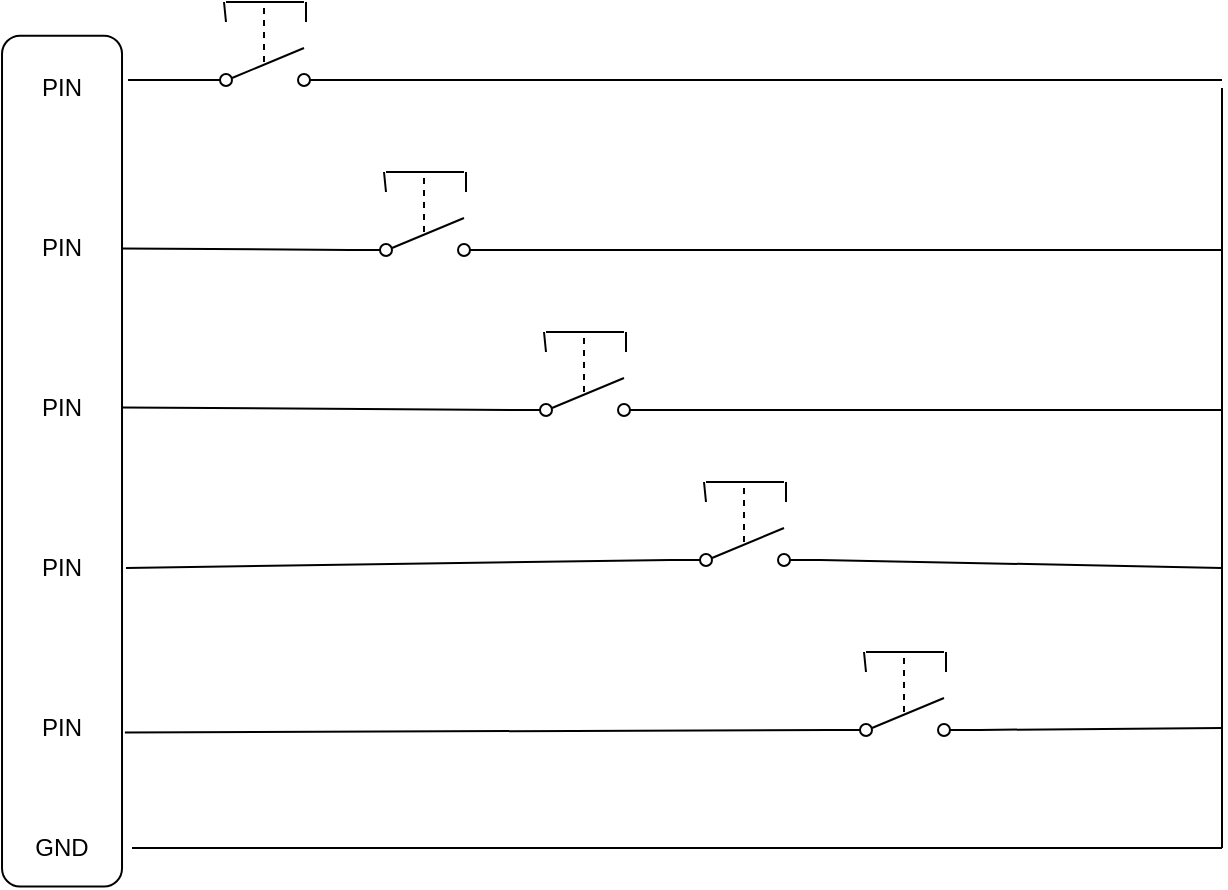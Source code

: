 <mxfile version="14.4.3" type="device"><diagram id="wah4_Vg8t9xMj0e3hr95" name="Seite-1"><mxGraphModel dx="853" dy="493" grid="1" gridSize="10" guides="1" tooltips="1" connect="1" arrows="1" fold="1" page="1" pageScale="1" pageWidth="827" pageHeight="1169" math="0" shadow="0"><root><mxCell id="0"/><mxCell id="1" parent="0"/><mxCell id="7QTODc6oBuqBNwgMVjQK-20" value="" style="rounded=1;whiteSpace=wrap;html=1;rotation=90;" parent="1" vertex="1"><mxGeometry x="-112.68" y="656.59" width="425.38" height="60" as="geometry"/></mxCell><mxCell id="7QTODc6oBuqBNwgMVjQK-10" value="PIN" style="text;html=1;strokeColor=none;fillColor=none;align=center;verticalAlign=middle;whiteSpace=wrap;rounded=0;" parent="1" vertex="1"><mxGeometry x="80" y="570" width="40" height="20" as="geometry"/></mxCell><mxCell id="7QTODc6oBuqBNwgMVjQK-12" value="PIN" style="text;html=1;strokeColor=none;fillColor=none;align=center;verticalAlign=middle;whiteSpace=wrap;rounded=0;" parent="1" vertex="1"><mxGeometry x="80" y="730" width="40" height="20" as="geometry"/></mxCell><mxCell id="7QTODc6oBuqBNwgMVjQK-13" value="GND" style="text;html=1;strokeColor=none;fillColor=none;align=center;verticalAlign=middle;whiteSpace=wrap;rounded=0;" parent="1" vertex="1"><mxGeometry x="80.01" y="870" width="40" height="20" as="geometry"/></mxCell><mxCell id="7QTODc6oBuqBNwgMVjQK-14" value="PIN" style="text;html=1;strokeColor=none;fillColor=none;align=center;verticalAlign=middle;whiteSpace=wrap;rounded=0;" parent="1" vertex="1"><mxGeometry x="80" y="810" width="40" height="20" as="geometry"/></mxCell><mxCell id="7QTODc6oBuqBNwgMVjQK-18" value="PIN" style="text;html=1;strokeColor=none;fillColor=none;align=center;verticalAlign=middle;whiteSpace=wrap;rounded=0;" parent="1" vertex="1"><mxGeometry x="80" y="650" width="40" height="20" as="geometry"/></mxCell><mxCell id="7QTODc6oBuqBNwgMVjQK-19" value="PIN" style="text;html=1;strokeColor=none;fillColor=none;align=center;verticalAlign=middle;whiteSpace=wrap;rounded=0;" parent="1" vertex="1"><mxGeometry x="80" y="490" width="40" height="20" as="geometry"/></mxCell><mxCell id="7QTODc6oBuqBNwgMVjQK-22" value="" style="endArrow=none;html=1;entryX=0;entryY=0.84;entryDx=0;entryDy=0;entryPerimeter=0;" parent="1" target="7QTODc6oBuqBNwgMVjQK-4" edge="1"><mxGeometry width="50" height="50" relative="1" as="geometry"><mxPoint x="133" y="496" as="sourcePoint"/><mxPoint x="320" y="499" as="targetPoint"/></mxGeometry></mxCell><mxCell id="7QTODc6oBuqBNwgMVjQK-27" value="" style="endArrow=none;html=1;exitX=0.25;exitY=0;exitDx=0;exitDy=0;entryX=0;entryY=0.84;entryDx=0;entryDy=0;entryPerimeter=0;" parent="1" source="7QTODc6oBuqBNwgMVjQK-20" target="7QTODc6oBuqBNwgMVjQK-133" edge="1"><mxGeometry width="50" height="50" relative="1" as="geometry"><mxPoint x="160" y="600" as="sourcePoint"/><mxPoint x="360" y="578" as="targetPoint"/></mxGeometry></mxCell><mxCell id="7QTODc6oBuqBNwgMVjQK-34" value="" style="endArrow=none;html=1;exitX=0.21;exitY=0.007;exitDx=0;exitDy=0;exitPerimeter=0;entryX=0;entryY=0.84;entryDx=0;entryDy=0;entryPerimeter=0;" parent="1" target="7QTODc6oBuqBNwgMVjQK-121" edge="1"><mxGeometry width="50" height="50" relative="1" as="geometry"><mxPoint x="129.995" y="659.718" as="sourcePoint"/><mxPoint x="1040" y="660" as="targetPoint"/></mxGeometry></mxCell><mxCell id="7QTODc6oBuqBNwgMVjQK-41" value="" style="endArrow=none;html=1;entryX=0;entryY=0.84;entryDx=0;entryDy=0;entryPerimeter=0;" parent="1" target="7QTODc6oBuqBNwgMVjQK-127" edge="1"><mxGeometry width="50" height="50" relative="1" as="geometry"><mxPoint x="132" y="740" as="sourcePoint"/><mxPoint x="1040" y="738" as="targetPoint"/></mxGeometry></mxCell><mxCell id="7QTODc6oBuqBNwgMVjQK-49" value="" style="endArrow=none;html=1;exitX=0.819;exitY=-0.024;exitDx=0;exitDy=0;exitPerimeter=0;entryX=0;entryY=0.84;entryDx=0;entryDy=0;entryPerimeter=0;" parent="1" source="7QTODc6oBuqBNwgMVjQK-20" target="7QTODc6oBuqBNwgMVjQK-139" edge="1"><mxGeometry width="50" height="50" relative="1" as="geometry"><mxPoint x="160" y="820" as="sourcePoint"/><mxPoint x="1040" y="820" as="targetPoint"/></mxGeometry></mxCell><mxCell id="7QTODc6oBuqBNwgMVjQK-106" value="" style="group;direction=east;rotation=-90;" parent="1" vertex="1" connectable="0"><mxGeometry x="180" y="440" width="42" height="75" as="geometry"/></mxCell><mxCell id="7QTODc6oBuqBNwgMVjQK-4" value="" style="pointerEvents=1;verticalLabelPosition=bottom;shadow=0;dashed=0;align=center;html=1;verticalAlign=top;shape=mxgraph.electrical.electro-mechanical.simple_switch;rotation=0;direction=east;" parent="7QTODc6oBuqBNwgMVjQK-106" vertex="1"><mxGeometry x="-16" y="40" width="75" height="19" as="geometry"/></mxCell><mxCell id="7QTODc6oBuqBNwgMVjQK-6" value="" style="endArrow=none;html=1;" parent="7QTODc6oBuqBNwgMVjQK-106" edge="1"><mxGeometry width="50" height="50" relative="1" as="geometry"><mxPoint x="41" y="17" as="sourcePoint"/><mxPoint x="2" y="17" as="targetPoint"/><Array as="points"><mxPoint x="22" y="17"/></Array></mxGeometry></mxCell><mxCell id="7QTODc6oBuqBNwgMVjQK-8" value="" style="endArrow=none;html=1;" parent="7QTODc6oBuqBNwgMVjQK-106" edge="1"><mxGeometry width="50" height="50" relative="1" as="geometry"><mxPoint x="2" y="27" as="sourcePoint"/><mxPoint x="1" y="17" as="targetPoint"/></mxGeometry></mxCell><mxCell id="7QTODc6oBuqBNwgMVjQK-23" value="" style="endArrow=none;dashed=1;html=1;" parent="7QTODc6oBuqBNwgMVjQK-106" edge="1"><mxGeometry width="50" height="50" relative="1" as="geometry"><mxPoint x="21" y="47" as="sourcePoint"/><mxPoint x="21" y="17" as="targetPoint"/></mxGeometry></mxCell><mxCell id="7QTODc6oBuqBNwgMVjQK-25" value="" style="endArrow=none;html=1;" parent="7QTODc6oBuqBNwgMVjQK-106" edge="1"><mxGeometry width="50" height="50" relative="1" as="geometry"><mxPoint x="42" y="27" as="sourcePoint"/><mxPoint x="42" y="17" as="targetPoint"/></mxGeometry></mxCell><mxCell id="7QTODc6oBuqBNwgMVjQK-107" value="" style="endArrow=none;html=1;exitX=1;exitY=0.84;exitDx=0;exitDy=0;exitPerimeter=0;" parent="1" source="7QTODc6oBuqBNwgMVjQK-4" edge="1"><mxGeometry width="50" height="50" relative="1" as="geometry"><mxPoint x="500" y="500" as="sourcePoint"/><mxPoint x="680" y="496" as="targetPoint"/></mxGeometry></mxCell><mxCell id="7QTODc6oBuqBNwgMVjQK-120" value="" style="group;direction=east;rotation=-90;" parent="1" vertex="1" connectable="0"><mxGeometry x="340" y="605" width="42" height="75" as="geometry"/></mxCell><mxCell id="7QTODc6oBuqBNwgMVjQK-121" value="" style="pointerEvents=1;verticalLabelPosition=bottom;shadow=0;dashed=0;align=center;html=1;verticalAlign=top;shape=mxgraph.electrical.electro-mechanical.simple_switch;rotation=0;direction=east;" parent="7QTODc6oBuqBNwgMVjQK-120" vertex="1"><mxGeometry x="-16" y="40" width="75" height="19" as="geometry"/></mxCell><mxCell id="7QTODc6oBuqBNwgMVjQK-122" value="" style="endArrow=none;html=1;" parent="7QTODc6oBuqBNwgMVjQK-120" edge="1"><mxGeometry width="50" height="50" relative="1" as="geometry"><mxPoint x="41" y="17" as="sourcePoint"/><mxPoint x="2" y="17" as="targetPoint"/><Array as="points"><mxPoint x="22" y="17"/></Array></mxGeometry></mxCell><mxCell id="7QTODc6oBuqBNwgMVjQK-123" value="" style="endArrow=none;html=1;" parent="7QTODc6oBuqBNwgMVjQK-120" edge="1"><mxGeometry width="50" height="50" relative="1" as="geometry"><mxPoint x="2" y="27" as="sourcePoint"/><mxPoint x="1" y="17" as="targetPoint"/></mxGeometry></mxCell><mxCell id="7QTODc6oBuqBNwgMVjQK-124" value="" style="endArrow=none;dashed=1;html=1;" parent="7QTODc6oBuqBNwgMVjQK-120" edge="1"><mxGeometry width="50" height="50" relative="1" as="geometry"><mxPoint x="21" y="47" as="sourcePoint"/><mxPoint x="21" y="17" as="targetPoint"/></mxGeometry></mxCell><mxCell id="7QTODc6oBuqBNwgMVjQK-125" value="" style="endArrow=none;html=1;" parent="7QTODc6oBuqBNwgMVjQK-120" edge="1"><mxGeometry width="50" height="50" relative="1" as="geometry"><mxPoint x="42" y="27" as="sourcePoint"/><mxPoint x="42" y="17" as="targetPoint"/></mxGeometry></mxCell><mxCell id="7QTODc6oBuqBNwgMVjQK-126" value="" style="group;direction=east;rotation=-90;" parent="1" vertex="1" connectable="0"><mxGeometry x="420" y="680" width="42" height="75" as="geometry"/></mxCell><mxCell id="7QTODc6oBuqBNwgMVjQK-127" value="" style="pointerEvents=1;verticalLabelPosition=bottom;shadow=0;dashed=0;align=center;html=1;verticalAlign=top;shape=mxgraph.electrical.electro-mechanical.simple_switch;rotation=0;direction=east;" parent="7QTODc6oBuqBNwgMVjQK-126" vertex="1"><mxGeometry x="-16" y="40" width="75" height="19" as="geometry"/></mxCell><mxCell id="7QTODc6oBuqBNwgMVjQK-128" value="" style="endArrow=none;html=1;" parent="7QTODc6oBuqBNwgMVjQK-126" edge="1"><mxGeometry width="50" height="50" relative="1" as="geometry"><mxPoint x="41" y="17" as="sourcePoint"/><mxPoint x="2" y="17" as="targetPoint"/><Array as="points"><mxPoint x="22" y="17"/></Array></mxGeometry></mxCell><mxCell id="7QTODc6oBuqBNwgMVjQK-129" value="" style="endArrow=none;html=1;" parent="7QTODc6oBuqBNwgMVjQK-126" edge="1"><mxGeometry width="50" height="50" relative="1" as="geometry"><mxPoint x="2" y="27" as="sourcePoint"/><mxPoint x="1" y="17" as="targetPoint"/></mxGeometry></mxCell><mxCell id="7QTODc6oBuqBNwgMVjQK-130" value="" style="endArrow=none;dashed=1;html=1;" parent="7QTODc6oBuqBNwgMVjQK-126" edge="1"><mxGeometry width="50" height="50" relative="1" as="geometry"><mxPoint x="21" y="47" as="sourcePoint"/><mxPoint x="21" y="17" as="targetPoint"/></mxGeometry></mxCell><mxCell id="7QTODc6oBuqBNwgMVjQK-131" value="" style="endArrow=none;html=1;" parent="7QTODc6oBuqBNwgMVjQK-126" edge="1"><mxGeometry width="50" height="50" relative="1" as="geometry"><mxPoint x="42" y="27" as="sourcePoint"/><mxPoint x="42" y="17" as="targetPoint"/></mxGeometry></mxCell><mxCell id="7QTODc6oBuqBNwgMVjQK-132" value="" style="group;direction=east;rotation=-90;" parent="1" vertex="1" connectable="0"><mxGeometry x="260" y="525" width="42" height="75" as="geometry"/></mxCell><mxCell id="7QTODc6oBuqBNwgMVjQK-133" value="" style="pointerEvents=1;verticalLabelPosition=bottom;shadow=0;dashed=0;align=center;html=1;verticalAlign=top;shape=mxgraph.electrical.electro-mechanical.simple_switch;rotation=0;direction=east;" parent="7QTODc6oBuqBNwgMVjQK-132" vertex="1"><mxGeometry x="-16" y="40" width="75" height="19" as="geometry"/></mxCell><mxCell id="7QTODc6oBuqBNwgMVjQK-134" value="" style="endArrow=none;html=1;" parent="7QTODc6oBuqBNwgMVjQK-132" edge="1"><mxGeometry width="50" height="50" relative="1" as="geometry"><mxPoint x="41" y="17" as="sourcePoint"/><mxPoint x="2" y="17" as="targetPoint"/><Array as="points"><mxPoint x="22" y="17"/></Array></mxGeometry></mxCell><mxCell id="7QTODc6oBuqBNwgMVjQK-135" value="" style="endArrow=none;html=1;" parent="7QTODc6oBuqBNwgMVjQK-132" edge="1"><mxGeometry width="50" height="50" relative="1" as="geometry"><mxPoint x="2" y="27" as="sourcePoint"/><mxPoint x="1" y="17" as="targetPoint"/></mxGeometry></mxCell><mxCell id="7QTODc6oBuqBNwgMVjQK-136" value="" style="endArrow=none;dashed=1;html=1;" parent="7QTODc6oBuqBNwgMVjQK-132" edge="1"><mxGeometry width="50" height="50" relative="1" as="geometry"><mxPoint x="21" y="47" as="sourcePoint"/><mxPoint x="21" y="17" as="targetPoint"/></mxGeometry></mxCell><mxCell id="7QTODc6oBuqBNwgMVjQK-137" value="" style="endArrow=none;html=1;" parent="7QTODc6oBuqBNwgMVjQK-132" edge="1"><mxGeometry width="50" height="50" relative="1" as="geometry"><mxPoint x="42" y="27" as="sourcePoint"/><mxPoint x="42" y="17" as="targetPoint"/></mxGeometry></mxCell><mxCell id="7QTODc6oBuqBNwgMVjQK-138" value="" style="group;direction=east;rotation=-90;" parent="1" vertex="1" connectable="0"><mxGeometry x="500" y="765" width="42" height="75" as="geometry"/></mxCell><mxCell id="7QTODc6oBuqBNwgMVjQK-139" value="" style="pointerEvents=1;verticalLabelPosition=bottom;shadow=0;dashed=0;align=center;html=1;verticalAlign=top;shape=mxgraph.electrical.electro-mechanical.simple_switch;rotation=0;direction=east;" parent="7QTODc6oBuqBNwgMVjQK-138" vertex="1"><mxGeometry x="-16" y="40" width="75" height="19" as="geometry"/></mxCell><mxCell id="7QTODc6oBuqBNwgMVjQK-140" value="" style="endArrow=none;html=1;" parent="7QTODc6oBuqBNwgMVjQK-138" edge="1"><mxGeometry width="50" height="50" relative="1" as="geometry"><mxPoint x="41" y="17" as="sourcePoint"/><mxPoint x="2" y="17" as="targetPoint"/><Array as="points"><mxPoint x="22" y="17"/></Array></mxGeometry></mxCell><mxCell id="7QTODc6oBuqBNwgMVjQK-141" value="" style="endArrow=none;html=1;" parent="7QTODc6oBuqBNwgMVjQK-138" edge="1"><mxGeometry width="50" height="50" relative="1" as="geometry"><mxPoint x="2" y="27" as="sourcePoint"/><mxPoint x="1" y="17" as="targetPoint"/></mxGeometry></mxCell><mxCell id="7QTODc6oBuqBNwgMVjQK-142" value="" style="endArrow=none;dashed=1;html=1;" parent="7QTODc6oBuqBNwgMVjQK-138" edge="1"><mxGeometry width="50" height="50" relative="1" as="geometry"><mxPoint x="21" y="47" as="sourcePoint"/><mxPoint x="21" y="17" as="targetPoint"/></mxGeometry></mxCell><mxCell id="7QTODc6oBuqBNwgMVjQK-143" value="" style="endArrow=none;html=1;" parent="7QTODc6oBuqBNwgMVjQK-138" edge="1"><mxGeometry width="50" height="50" relative="1" as="geometry"><mxPoint x="42" y="27" as="sourcePoint"/><mxPoint x="42" y="17" as="targetPoint"/></mxGeometry></mxCell><mxCell id="ibtXJ6CZMd1-C9rZjsya-19" value="" style="endArrow=none;html=1;" parent="1" edge="1"><mxGeometry width="50" height="50" relative="1" as="geometry"><mxPoint x="680" y="880" as="sourcePoint"/><mxPoint x="680" y="500" as="targetPoint"/></mxGeometry></mxCell><mxCell id="ibtXJ6CZMd1-C9rZjsya-23" value="" style="endArrow=none;html=1;exitX=1;exitY=0.84;exitDx=0;exitDy=0;exitPerimeter=0;" parent="1" source="7QTODc6oBuqBNwgMVjQK-139" edge="1"><mxGeometry width="50" height="50" relative="1" as="geometry"><mxPoint x="760" y="870" as="sourcePoint"/><mxPoint x="680" y="820" as="targetPoint"/></mxGeometry></mxCell><mxCell id="ibtXJ6CZMd1-C9rZjsya-24" value="" style="endArrow=none;html=1;exitX=1;exitY=0.84;exitDx=0;exitDy=0;exitPerimeter=0;" parent="1" source="7QTODc6oBuqBNwgMVjQK-127" edge="1"><mxGeometry width="50" height="50" relative="1" as="geometry"><mxPoint x="770" y="880" as="sourcePoint"/><mxPoint x="680" y="740" as="targetPoint"/></mxGeometry></mxCell><mxCell id="ibtXJ6CZMd1-C9rZjsya-25" value="" style="endArrow=none;html=1;exitX=1;exitY=0.84;exitDx=0;exitDy=0;exitPerimeter=0;" parent="1" source="7QTODc6oBuqBNwgMVjQK-121" edge="1"><mxGeometry width="50" height="50" relative="1" as="geometry"><mxPoint x="780" y="890" as="sourcePoint"/><mxPoint x="680" y="661" as="targetPoint"/></mxGeometry></mxCell><mxCell id="ibtXJ6CZMd1-C9rZjsya-26" value="" style="endArrow=none;html=1;exitX=1;exitY=0.84;exitDx=0;exitDy=0;exitPerimeter=0;" parent="1" source="7QTODc6oBuqBNwgMVjQK-133" edge="1"><mxGeometry width="50" height="50" relative="1" as="geometry"><mxPoint x="790" y="900" as="sourcePoint"/><mxPoint x="680" y="581" as="targetPoint"/></mxGeometry></mxCell><mxCell id="zfNXnLyHK8IL69TYsqTS-1" value="" style="endArrow=none;html=1;" parent="1" edge="1"><mxGeometry width="50" height="50" relative="1" as="geometry"><mxPoint x="135" y="880" as="sourcePoint"/><mxPoint x="680" y="880" as="targetPoint"/></mxGeometry></mxCell></root></mxGraphModel></diagram></mxfile>